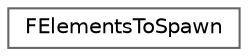 digraph "类继承关系图"
{
 // INTERACTIVE_SVG=YES
 // LATEX_PDF_SIZE
  bgcolor="transparent";
  edge [fontname=Helvetica,fontsize=10,labelfontname=Helvetica,labelfontsize=10];
  node [fontname=Helvetica,fontsize=10,shape=box,height=0.2,width=0.4];
  rankdir="LR";
  Node0 [id="Node000000",label="FElementsToSpawn",height=0.2,width=0.4,color="grey40", fillcolor="white", style="filled",URL="$d2/d29/structFElementsToSpawn.html",tooltip=" "];
}
